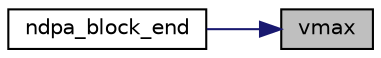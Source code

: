 digraph "vmax"
{
 // LATEX_PDF_SIZE
  edge [fontname="Helvetica",fontsize="10",labelfontname="Helvetica",labelfontsize="10"];
  node [fontname="Helvetica",fontsize="10",shape=record];
  rankdir="RL";
  Node1 [label="vmax",height=0.2,width=0.4,color="black", fillcolor="grey75", style="filled", fontcolor="black",tooltip="Find the maximum value and its position in a vector v."];
  Node1 -> Node2 [dir="back",color="midnightblue",fontsize="10",style="solid",fontname="Helvetica"];
  Node2 [label="ndpa_block_end",height=0.2,width=0.4,color="black", fillcolor="white", style="filled",URL="$ndpa_8h.html#af7418c4e788a4841515797272d65b82d",tooltip="End of measurement block processing. Finding AC and PC peaks in the averaged data."];
}
